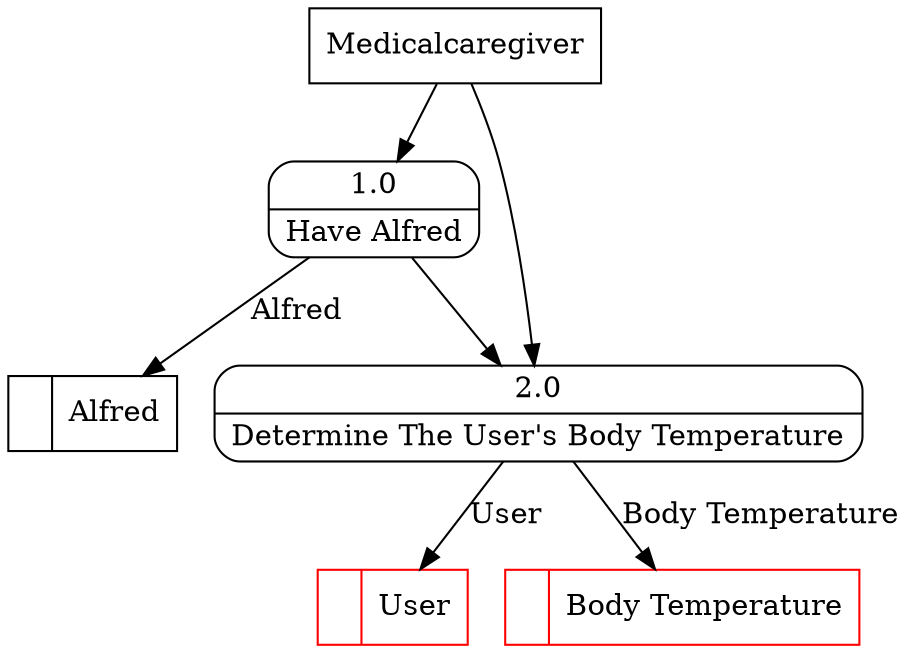digraph dfd2{ 
node[shape=record]
200 [label="<f0>  |<f1> User " color=red];
201 [label="<f0>  |<f1> Alfred " ];
202 [label="<f0>  |<f1> Body Temperature " color=red];
203 [label="Medicalcaregiver" shape=box];
204 [label="{<f0> 1.0|<f1> Have Alfred }" shape=Mrecord];
205 [label="{<f0> 2.0|<f1> Determine The User's Body Temperature }" shape=Mrecord];
203 -> 204
203 -> 205
204 -> 205
204 -> 201 [label="Alfred"]
205 -> 202 [label="Body Temperature"]
205 -> 200 [label="User"]
}